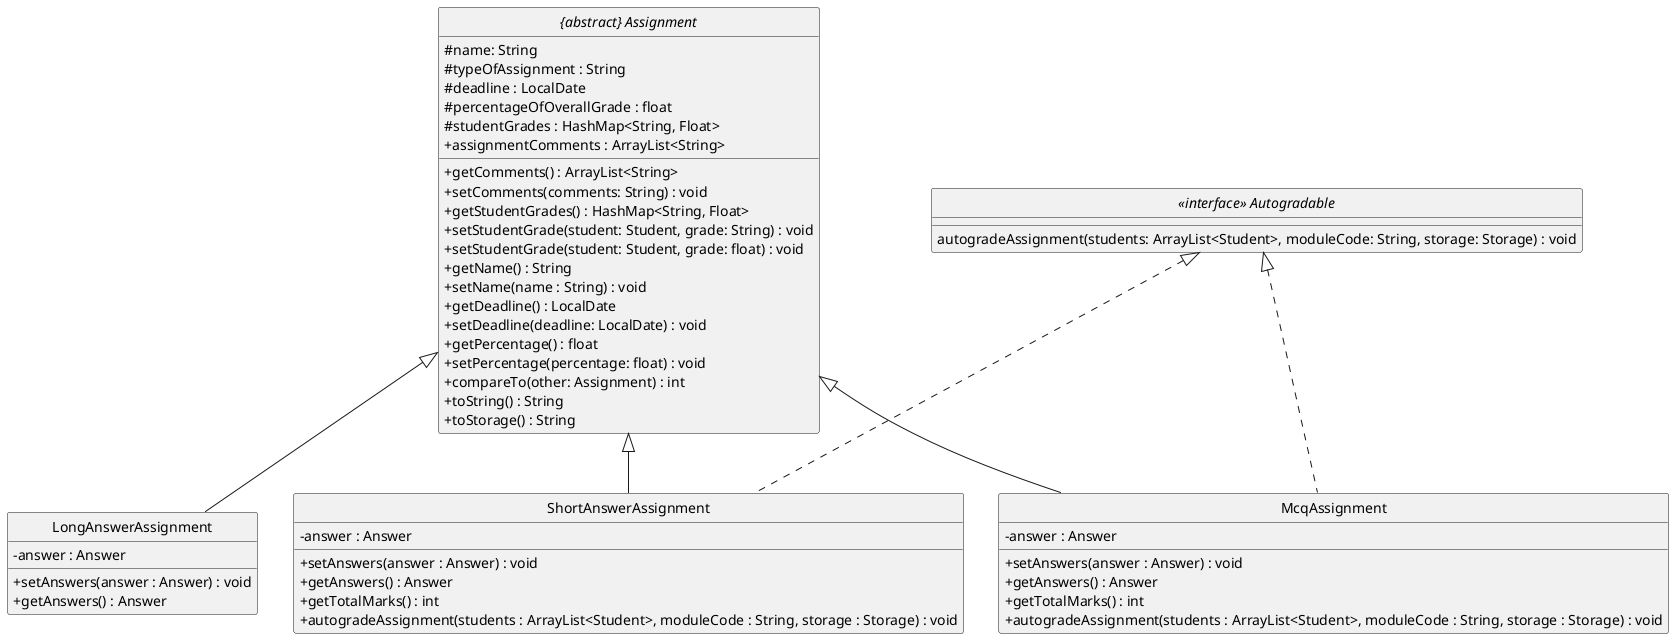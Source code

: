 @startuml
'https://plantuml.com/class-diagram

hide circle
skinparam classAttributeIconSize 0

abstract class "{abstract} Assignment"
class LongAnswerAssignment
class McqAssignment
class ShortAnswerAssignment
interface "<<interface>> Autogradable"

"<<interface>> Autogradable" <|.. McqAssignment
"<<interface>> Autogradable" <|.. ShortAnswerAssignment
"{abstract} Assignment" <|-- LongAnswerAssignment
"{abstract} Assignment" <|-- McqAssignment
"{abstract} Assignment" <|-- ShortAnswerAssignment

abstract class "{abstract} Assignment" {
# name: String
# typeOfAssignment : String
# deadline : LocalDate
# percentageOfOverallGrade : float
# studentGrades : HashMap<String, Float>
+ assignmentComments : ArrayList<String>
+ getComments() : ArrayList<String>
+ setComments(comments: String) : void
+ getStudentGrades() : HashMap<String, Float>
+ setStudentGrade(student: Student, grade: String) : void
+ setStudentGrade(student: Student, grade: float) : void
+ getName() : String
+ setName(name : String) : void
+ getDeadline() : LocalDate
+ setDeadline(deadline: LocalDate) : void
+ getPercentage() : float
+ setPercentage(percentage: float) : void
+ compareTo(other: Assignment) : int
+ toString() : String
+ toStorage() : String
}

interface "<<interface>> Autogradable" {
    autogradeAssignment(students: ArrayList<Student>, moduleCode: String, storage: Storage) : void
}

class LongAnswerAssignment {
- answer : Answer
+ setAnswers(answer : Answer) : void
+ getAnswers() : Answer
}

class McqAssignment {
- answer : Answer
+ setAnswers(answer : Answer) : void
+ getAnswers() : Answer
+ getTotalMarks() : int
+ autogradeAssignment(students : ArrayList<Student>, moduleCode : String, storage : Storage) : void
}

class ShortAnswerAssignment {
- answer : Answer
+ setAnswers(answer : Answer) : void
+ getAnswers() : Answer
+ getTotalMarks() : int
+ autogradeAssignment(students : ArrayList<Student>, moduleCode : String, storage : Storage) : void
}
@enduml